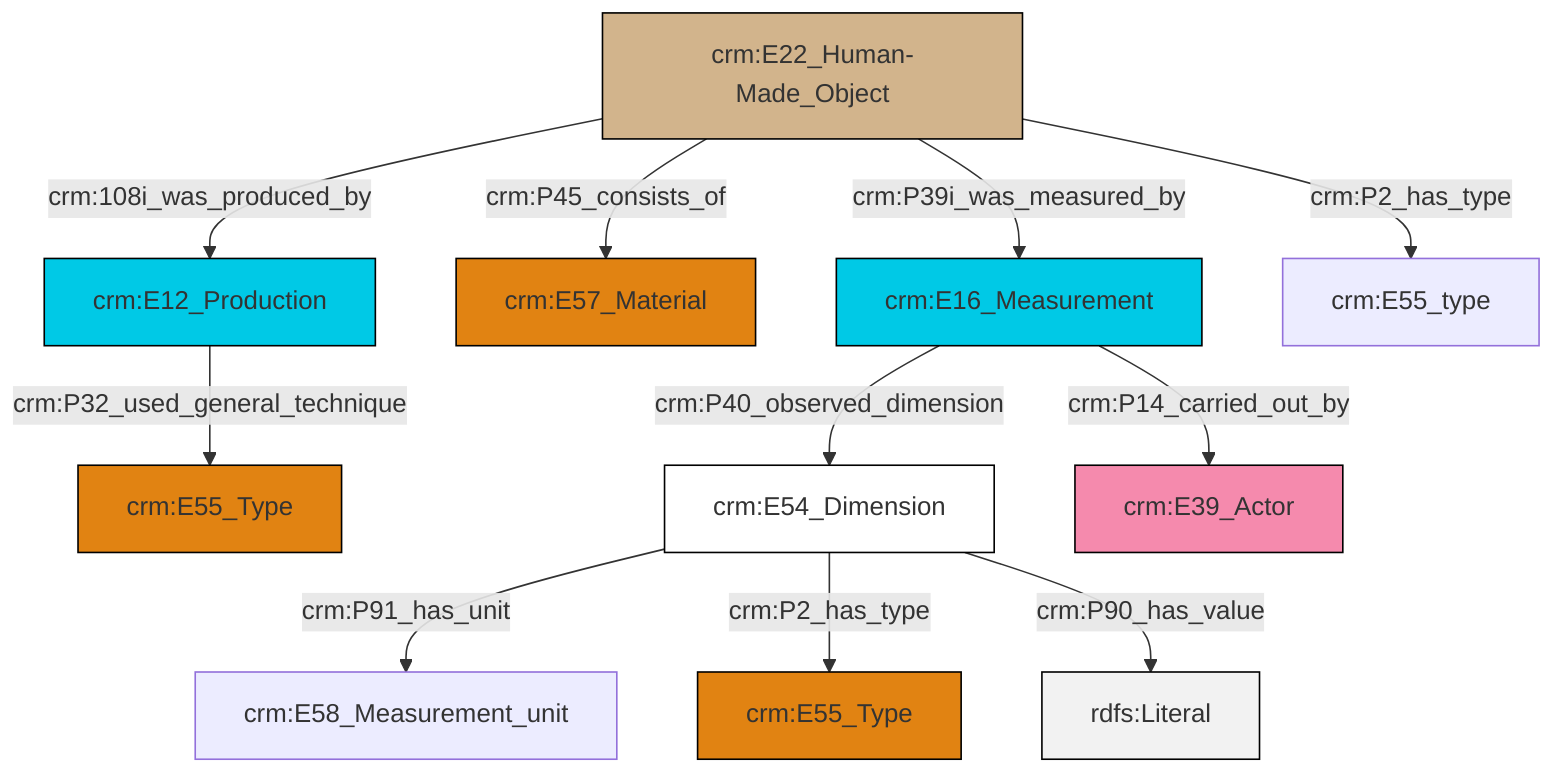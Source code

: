 graph TD
classDef Literal fill:#f2f2f2,stroke:#000000;
classDef CRM_Entity fill:#FFFFFF,stroke:#000000;
classDef Temporal_Entity fill:#00C9E6, stroke:#000000;
classDef Type fill:#E18312, stroke:#000000;
classDef Time-Span fill:#2C9C91, stroke:#000000;
classDef Appellation fill:#FFEB7F, stroke:#000000;
classDef Place fill:#008836, stroke:#000000;
classDef Persistent_Item fill:#B266B2, stroke:#000000;
classDef Conceptual_Object fill:#FFD700, stroke:#000000;
classDef Physical_Thing fill:#D2B48C, stroke:#000000;
classDef Actor fill:#f58aad, stroke:#000000;
classDef PC_Classes fill:#4ce600, stroke:#000000;
classDef Multi fill:#cccccc,stroke:#000000;

4["crm:E54_Dimension"]:::CRM_Entity -->|crm:P91_has_unit| 5["crm:E58_Measurement_unit"]:::Default
4["crm:E54_Dimension"]:::CRM_Entity -->|crm:P2_has_type| 6["crm:E55_Type"]:::Type
10["crm:E16_Measurement"]:::Temporal_Entity -->|crm:P40_observed_dimension| 4["crm:E54_Dimension"]:::CRM_Entity
13["crm:E22_Human-Made_Object"]:::Physical_Thing -->|crm:108i_was_produced_by| 7["crm:E12_Production"]:::Temporal_Entity
7["crm:E12_Production"]:::Temporal_Entity -->|crm:P32_used_general_technique| 2["crm:E55_Type"]:::Type
13["crm:E22_Human-Made_Object"]:::Physical_Thing -->|crm:P45_consists_of| 16["crm:E57_Material"]:::Type
13["crm:E22_Human-Made_Object"]:::Physical_Thing -->|crm:P39i_was_measured_by| 10["crm:E16_Measurement"]:::Temporal_Entity
13["crm:E22_Human-Made_Object"]:::Physical_Thing -->|crm:P2_has_type| 18["crm:E55_type"]:::Default
10["crm:E16_Measurement"]:::Temporal_Entity -->|crm:P14_carried_out_by| 0["crm:E39_Actor"]:::Actor
4["crm:E54_Dimension"]:::CRM_Entity -->|crm:P90_has_value| 20[rdfs:Literal]:::Literal